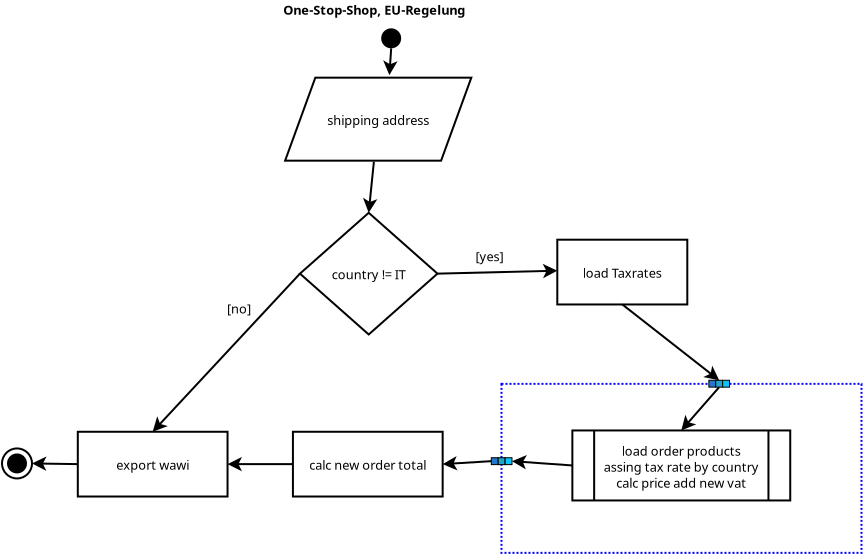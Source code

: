 <?xml version="1.0" encoding="UTF-8"?>
<dia:diagram xmlns:dia="http://www.lysator.liu.se/~alla/dia/">
  <dia:layer name="Hintergrund" visible="true" active="true">
    <dia:object type="Standard - Text" version="1" id="O0">
      <dia:attribute name="obj_pos">
        <dia:point val="28.8,8.65"/>
      </dia:attribute>
      <dia:attribute name="obj_bb">
        <dia:rectangle val="28.8,8.055;39.335,8.8"/>
      </dia:attribute>
      <dia:attribute name="text">
        <dia:composite type="text">
          <dia:attribute name="string">
            <dia:string>#One-Stop-Shop, EU-Regelung#</dia:string>
          </dia:attribute>
          <dia:attribute name="font">
            <dia:font family="sans" style="80" name="Helvetica-Bold"/>
          </dia:attribute>
          <dia:attribute name="height">
            <dia:real val="0.8"/>
          </dia:attribute>
          <dia:attribute name="pos">
            <dia:point val="28.8,8.65"/>
          </dia:attribute>
          <dia:attribute name="color">
            <dia:color val="#000000"/>
          </dia:attribute>
          <dia:attribute name="alignment">
            <dia:enum val="0"/>
          </dia:attribute>
        </dia:composite>
      </dia:attribute>
      <dia:attribute name="valign">
        <dia:enum val="3"/>
      </dia:attribute>
    </dia:object>
    <dia:object type="Standard - Text" version="1" id="O1">
      <dia:attribute name="obj_pos">
        <dia:point val="34.95,8.4"/>
      </dia:attribute>
      <dia:attribute name="obj_bb">
        <dia:rectangle val="34.95,7.805;34.95,8.55"/>
      </dia:attribute>
      <dia:attribute name="text">
        <dia:composite type="text">
          <dia:attribute name="string">
            <dia:string>##</dia:string>
          </dia:attribute>
          <dia:attribute name="font">
            <dia:font family="sans" style="0" name="Helvetica"/>
          </dia:attribute>
          <dia:attribute name="height">
            <dia:real val="0.8"/>
          </dia:attribute>
          <dia:attribute name="pos">
            <dia:point val="34.95,8.4"/>
          </dia:attribute>
          <dia:attribute name="color">
            <dia:color val="#000000"/>
          </dia:attribute>
          <dia:attribute name="alignment">
            <dia:enum val="0"/>
          </dia:attribute>
        </dia:composite>
      </dia:attribute>
      <dia:attribute name="valign">
        <dia:enum val="3"/>
      </dia:attribute>
    </dia:object>
    <dia:object type="Flowchart - Parallelogram" version="0" id="O2">
      <dia:attribute name="obj_pos">
        <dia:point val="28.89,11.8"/>
      </dia:attribute>
      <dia:attribute name="obj_bb">
        <dia:rectangle val="28.84,11.75;38.25,16"/>
      </dia:attribute>
      <dia:attribute name="elem_corner">
        <dia:point val="28.89,11.8"/>
      </dia:attribute>
      <dia:attribute name="elem_width">
        <dia:real val="9.31"/>
      </dia:attribute>
      <dia:attribute name="elem_height">
        <dia:real val="4.15"/>
      </dia:attribute>
      <dia:attribute name="show_background">
        <dia:boolean val="true"/>
      </dia:attribute>
      <dia:attribute name="shear_angle">
        <dia:real val="70"/>
      </dia:attribute>
      <dia:attribute name="padding">
        <dia:real val="0.5"/>
      </dia:attribute>
      <dia:attribute name="text">
        <dia:composite type="text">
          <dia:attribute name="string">
            <dia:string>#shipping address#</dia:string>
          </dia:attribute>
          <dia:attribute name="font">
            <dia:font family="sans" style="0" name="Helvetica"/>
          </dia:attribute>
          <dia:attribute name="height">
            <dia:real val="0.8"/>
          </dia:attribute>
          <dia:attribute name="pos">
            <dia:point val="33.545,14.07"/>
          </dia:attribute>
          <dia:attribute name="color">
            <dia:color val="#000000"/>
          </dia:attribute>
          <dia:attribute name="alignment">
            <dia:enum val="1"/>
          </dia:attribute>
        </dia:composite>
      </dia:attribute>
    </dia:object>
    <dia:object type="Flowchart - Diamond" version="0" id="O3">
      <dia:attribute name="obj_pos">
        <dia:point val="29.632,18.555"/>
      </dia:attribute>
      <dia:attribute name="obj_bb">
        <dia:rectangle val="29.582,18.505;36.558,24.689"/>
      </dia:attribute>
      <dia:attribute name="elem_corner">
        <dia:point val="29.632,18.555"/>
      </dia:attribute>
      <dia:attribute name="elem_width">
        <dia:real val="6.876"/>
      </dia:attribute>
      <dia:attribute name="elem_height">
        <dia:real val="6.084"/>
      </dia:attribute>
      <dia:attribute name="show_background">
        <dia:boolean val="true"/>
      </dia:attribute>
      <dia:attribute name="padding">
        <dia:real val="0.354"/>
      </dia:attribute>
      <dia:attribute name="text">
        <dia:composite type="text">
          <dia:attribute name="string">
            <dia:string>#country != IT#</dia:string>
          </dia:attribute>
          <dia:attribute name="font">
            <dia:font family="sans" style="0" name="Helvetica"/>
          </dia:attribute>
          <dia:attribute name="height">
            <dia:real val="0.8"/>
          </dia:attribute>
          <dia:attribute name="pos">
            <dia:point val="33.07,21.792"/>
          </dia:attribute>
          <dia:attribute name="color">
            <dia:color val="#000000"/>
          </dia:attribute>
          <dia:attribute name="alignment">
            <dia:enum val="1"/>
          </dia:attribute>
        </dia:composite>
      </dia:attribute>
    </dia:object>
    <dia:object type="Standard - Line" version="0" id="O4">
      <dia:attribute name="obj_pos">
        <dia:point val="36.508,21.597"/>
      </dia:attribute>
      <dia:attribute name="obj_bb">
        <dia:rectangle val="36.456,21.103;42.612,21.827"/>
      </dia:attribute>
      <dia:attribute name="conn_endpoints">
        <dia:point val="36.508,21.597"/>
        <dia:point val="42.5,21.45"/>
      </dia:attribute>
      <dia:attribute name="numcp">
        <dia:int val="1"/>
      </dia:attribute>
      <dia:attribute name="end_arrow">
        <dia:enum val="22"/>
      </dia:attribute>
      <dia:attribute name="end_arrow_length">
        <dia:real val="0.5"/>
      </dia:attribute>
      <dia:attribute name="end_arrow_width">
        <dia:real val="0.5"/>
      </dia:attribute>
      <dia:connections>
        <dia:connection handle="0" to="O3" connection="4"/>
      </dia:connections>
    </dia:object>
    <dia:object type="Flowchart - Box" version="0" id="O5">
      <dia:attribute name="obj_pos">
        <dia:point val="42.5,19.9"/>
      </dia:attribute>
      <dia:attribute name="obj_bb">
        <dia:rectangle val="42.45,19.85;49.05,23.188"/>
      </dia:attribute>
      <dia:attribute name="elem_corner">
        <dia:point val="42.5,19.9"/>
      </dia:attribute>
      <dia:attribute name="elem_width">
        <dia:real val="6.5"/>
      </dia:attribute>
      <dia:attribute name="elem_height">
        <dia:real val="3.238"/>
      </dia:attribute>
      <dia:attribute name="show_background">
        <dia:boolean val="true"/>
      </dia:attribute>
      <dia:attribute name="padding">
        <dia:real val="0.5"/>
      </dia:attribute>
      <dia:attribute name="text">
        <dia:composite type="text">
          <dia:attribute name="string">
            <dia:string>#load Taxrates#</dia:string>
          </dia:attribute>
          <dia:attribute name="font">
            <dia:font family="sans" style="0" name="Helvetica"/>
          </dia:attribute>
          <dia:attribute name="height">
            <dia:real val="0.8"/>
          </dia:attribute>
          <dia:attribute name="pos">
            <dia:point val="45.75,21.714"/>
          </dia:attribute>
          <dia:attribute name="color">
            <dia:color val="#000000"/>
          </dia:attribute>
          <dia:attribute name="alignment">
            <dia:enum val="1"/>
          </dia:attribute>
        </dia:composite>
      </dia:attribute>
    </dia:object>
    <dia:group>
      <dia:object type="Flowchart - Box" version="0" id="O6">
        <dia:attribute name="obj_pos">
          <dia:point val="39.709,27.108"/>
        </dia:attribute>
        <dia:attribute name="obj_bb">
          <dia:rectangle val="39.658,27.058;57.758,35.608"/>
        </dia:attribute>
        <dia:attribute name="elem_corner">
          <dia:point val="39.709,27.108"/>
        </dia:attribute>
        <dia:attribute name="elem_width">
          <dia:real val="18"/>
        </dia:attribute>
        <dia:attribute name="elem_height">
          <dia:real val="8.45"/>
        </dia:attribute>
        <dia:attribute name="border_width">
          <dia:real val="0.1"/>
        </dia:attribute>
        <dia:attribute name="border_color">
          <dia:color val="#0000ff"/>
        </dia:attribute>
        <dia:attribute name="show_background">
          <dia:boolean val="true"/>
        </dia:attribute>
        <dia:attribute name="line_style">
          <dia:enum val="4"/>
        </dia:attribute>
        <dia:attribute name="padding">
          <dia:real val="0.5"/>
        </dia:attribute>
        <dia:attribute name="text">
          <dia:composite type="text">
            <dia:attribute name="string">
              <dia:string>##</dia:string>
            </dia:attribute>
            <dia:attribute name="font">
              <dia:font family="sans" style="0" name="Helvetica"/>
            </dia:attribute>
            <dia:attribute name="height">
              <dia:real val="0.8"/>
            </dia:attribute>
            <dia:attribute name="pos">
              <dia:point val="48.709,31.528"/>
            </dia:attribute>
            <dia:attribute name="color">
              <dia:color val="#000000"/>
            </dia:attribute>
            <dia:attribute name="alignment">
              <dia:enum val="1"/>
            </dia:attribute>
          </dia:composite>
        </dia:attribute>
      </dia:object>
      <dia:group>
        <dia:object type="Standard - Box" version="0" id="O7">
          <dia:attribute name="obj_pos">
            <dia:point val="50.078,26.927"/>
          </dia:attribute>
          <dia:attribute name="obj_bb">
            <dia:rectangle val="50.053,26.902;50.447,27.296"/>
          </dia:attribute>
          <dia:attribute name="elem_corner">
            <dia:point val="50.078,26.927"/>
          </dia:attribute>
          <dia:attribute name="elem_width">
            <dia:real val="0.344"/>
          </dia:attribute>
          <dia:attribute name="elem_height">
            <dia:real val="0.344"/>
          </dia:attribute>
          <dia:attribute name="border_width">
            <dia:real val="0.05"/>
          </dia:attribute>
          <dia:attribute name="inner_color">
            <dia:color val="#2278cd"/>
          </dia:attribute>
          <dia:attribute name="show_background">
            <dia:boolean val="true"/>
          </dia:attribute>
        </dia:object>
        <dia:object type="Standard - Box" version="0" id="O8">
          <dia:attribute name="obj_pos">
            <dia:point val="50.422,26.929"/>
          </dia:attribute>
          <dia:attribute name="obj_bb">
            <dia:rectangle val="50.397,26.904;50.791,27.298"/>
          </dia:attribute>
          <dia:attribute name="elem_corner">
            <dia:point val="50.422,26.929"/>
          </dia:attribute>
          <dia:attribute name="elem_width">
            <dia:real val="0.344"/>
          </dia:attribute>
          <dia:attribute name="elem_height">
            <dia:real val="0.344"/>
          </dia:attribute>
          <dia:attribute name="border_width">
            <dia:real val="0.05"/>
          </dia:attribute>
          <dia:attribute name="inner_color">
            <dia:color val="#22a5cd"/>
          </dia:attribute>
          <dia:attribute name="show_background">
            <dia:boolean val="true"/>
          </dia:attribute>
        </dia:object>
        <dia:object type="Standard - Box" version="0" id="O9">
          <dia:attribute name="obj_pos">
            <dia:point val="50.768,26.929"/>
          </dia:attribute>
          <dia:attribute name="obj_bb">
            <dia:rectangle val="50.743,26.904;51.137,27.298"/>
          </dia:attribute>
          <dia:attribute name="elem_corner">
            <dia:point val="50.768,26.929"/>
          </dia:attribute>
          <dia:attribute name="elem_width">
            <dia:real val="0.344"/>
          </dia:attribute>
          <dia:attribute name="elem_height">
            <dia:real val="0.344"/>
          </dia:attribute>
          <dia:attribute name="border_width">
            <dia:real val="0.05"/>
          </dia:attribute>
          <dia:attribute name="inner_color">
            <dia:color val="#11c3f9"/>
          </dia:attribute>
          <dia:attribute name="show_background">
            <dia:boolean val="true"/>
          </dia:attribute>
        </dia:object>
      </dia:group>
      <dia:group>
        <dia:object type="Standard - Box" version="0" id="O10">
          <dia:attribute name="obj_pos">
            <dia:point val="39.2,30.801"/>
          </dia:attribute>
          <dia:attribute name="obj_bb">
            <dia:rectangle val="39.175,30.776;39.569,31.17"/>
          </dia:attribute>
          <dia:attribute name="elem_corner">
            <dia:point val="39.2,30.801"/>
          </dia:attribute>
          <dia:attribute name="elem_width">
            <dia:real val="0.344"/>
          </dia:attribute>
          <dia:attribute name="elem_height">
            <dia:real val="0.344"/>
          </dia:attribute>
          <dia:attribute name="border_width">
            <dia:real val="0.05"/>
          </dia:attribute>
          <dia:attribute name="inner_color">
            <dia:color val="#2278cd"/>
          </dia:attribute>
          <dia:attribute name="show_background">
            <dia:boolean val="true"/>
          </dia:attribute>
        </dia:object>
        <dia:object type="Standard - Box" version="0" id="O11">
          <dia:attribute name="obj_pos">
            <dia:point val="39.543,30.802"/>
          </dia:attribute>
          <dia:attribute name="obj_bb">
            <dia:rectangle val="39.518,30.777;39.912,31.171"/>
          </dia:attribute>
          <dia:attribute name="elem_corner">
            <dia:point val="39.543,30.802"/>
          </dia:attribute>
          <dia:attribute name="elem_width">
            <dia:real val="0.344"/>
          </dia:attribute>
          <dia:attribute name="elem_height">
            <dia:real val="0.344"/>
          </dia:attribute>
          <dia:attribute name="border_width">
            <dia:real val="0.05"/>
          </dia:attribute>
          <dia:attribute name="inner_color">
            <dia:color val="#22a5cd"/>
          </dia:attribute>
          <dia:attribute name="show_background">
            <dia:boolean val="true"/>
          </dia:attribute>
        </dia:object>
        <dia:object type="Standard - Box" version="0" id="O12">
          <dia:attribute name="obj_pos">
            <dia:point val="39.89,30.802"/>
          </dia:attribute>
          <dia:attribute name="obj_bb">
            <dia:rectangle val="39.865,30.777;40.259,31.171"/>
          </dia:attribute>
          <dia:attribute name="elem_corner">
            <dia:point val="39.89,30.802"/>
          </dia:attribute>
          <dia:attribute name="elem_width">
            <dia:real val="0.344"/>
          </dia:attribute>
          <dia:attribute name="elem_height">
            <dia:real val="0.344"/>
          </dia:attribute>
          <dia:attribute name="border_width">
            <dia:real val="0.05"/>
          </dia:attribute>
          <dia:attribute name="inner_color">
            <dia:color val="#11c3f9"/>
          </dia:attribute>
          <dia:attribute name="show_background">
            <dia:boolean val="true"/>
          </dia:attribute>
        </dia:object>
      </dia:group>
    </dia:group>
    <dia:object type="Flowchart - Predefined Process" version="1" id="O13">
      <dia:attribute name="obj_pos">
        <dia:point val="43.253,29.438"/>
      </dia:attribute>
      <dia:attribute name="obj_bb">
        <dia:rectangle val="43.203,29.387;54.197,32.987"/>
      </dia:attribute>
      <dia:attribute name="meta">
        <dia:composite type="dict"/>
      </dia:attribute>
      <dia:attribute name="elem_corner">
        <dia:point val="43.253,29.438"/>
      </dia:attribute>
      <dia:attribute name="elem_width">
        <dia:real val="10.894"/>
      </dia:attribute>
      <dia:attribute name="elem_height">
        <dia:real val="3.5"/>
      </dia:attribute>
      <dia:attribute name="line_width">
        <dia:real val="0.1"/>
      </dia:attribute>
      <dia:attribute name="line_colour">
        <dia:color val="#000000"/>
      </dia:attribute>
      <dia:attribute name="fill_colour">
        <dia:color val="#ffffff"/>
      </dia:attribute>
      <dia:attribute name="show_background">
        <dia:boolean val="true"/>
      </dia:attribute>
      <dia:attribute name="line_style">
        <dia:enum val="0"/>
        <dia:real val="1"/>
      </dia:attribute>
      <dia:attribute name="padding">
        <dia:real val="0.1"/>
      </dia:attribute>
      <dia:attribute name="text">
        <dia:composite type="text">
          <dia:attribute name="string">
            <dia:string>#load order products
assing tax rate by country
calc price add new vat#</dia:string>
          </dia:attribute>
          <dia:attribute name="font">
            <dia:font family="sans" style="0" name="Helvetica"/>
          </dia:attribute>
          <dia:attribute name="height">
            <dia:real val="0.8"/>
          </dia:attribute>
          <dia:attribute name="pos">
            <dia:point val="48.7,30.587"/>
          </dia:attribute>
          <dia:attribute name="color">
            <dia:color val="#000000"/>
          </dia:attribute>
          <dia:attribute name="alignment">
            <dia:enum val="1"/>
          </dia:attribute>
        </dia:composite>
      </dia:attribute>
      <dia:attribute name="flip_horizontal">
        <dia:boolean val="false"/>
      </dia:attribute>
      <dia:attribute name="flip_vertical">
        <dia:boolean val="false"/>
      </dia:attribute>
      <dia:attribute name="subscale">
        <dia:real val="1"/>
      </dia:attribute>
    </dia:object>
    <dia:object type="Standard - Line" version="0" id="O14">
      <dia:attribute name="obj_pos">
        <dia:point val="39.2,30.973"/>
      </dia:attribute>
      <dia:attribute name="obj_bb">
        <dia:rectangle val="36.657,30.723;39.253,31.445"/>
      </dia:attribute>
      <dia:attribute name="conn_endpoints">
        <dia:point val="39.2,30.973"/>
        <dia:point val="36.769,31.121"/>
      </dia:attribute>
      <dia:attribute name="numcp">
        <dia:int val="1"/>
      </dia:attribute>
      <dia:attribute name="end_arrow">
        <dia:enum val="22"/>
      </dia:attribute>
      <dia:attribute name="end_arrow_length">
        <dia:real val="0.5"/>
      </dia:attribute>
      <dia:attribute name="end_arrow_width">
        <dia:real val="0.5"/>
      </dia:attribute>
      <dia:connections>
        <dia:connection handle="0" to="O10" connection="3"/>
        <dia:connection handle="1" to="O15" connection="8"/>
      </dia:connections>
    </dia:object>
    <dia:object type="Flowchart - Box" version="0" id="O15">
      <dia:attribute name="obj_pos">
        <dia:point val="29.281,29.503"/>
      </dia:attribute>
      <dia:attribute name="obj_bb">
        <dia:rectangle val="29.231,29.453;36.819,32.79"/>
      </dia:attribute>
      <dia:attribute name="elem_corner">
        <dia:point val="29.281,29.503"/>
      </dia:attribute>
      <dia:attribute name="elem_width">
        <dia:real val="7.487"/>
      </dia:attribute>
      <dia:attribute name="elem_height">
        <dia:real val="3.238"/>
      </dia:attribute>
      <dia:attribute name="show_background">
        <dia:boolean val="true"/>
      </dia:attribute>
      <dia:attribute name="padding">
        <dia:real val="0.5"/>
      </dia:attribute>
      <dia:attribute name="text">
        <dia:composite type="text">
          <dia:attribute name="string">
            <dia:string>#calc new order total#</dia:string>
          </dia:attribute>
          <dia:attribute name="font">
            <dia:font family="sans" style="0" name="Helvetica"/>
          </dia:attribute>
          <dia:attribute name="height">
            <dia:real val="0.8"/>
          </dia:attribute>
          <dia:attribute name="pos">
            <dia:point val="33.025,31.316"/>
          </dia:attribute>
          <dia:attribute name="color">
            <dia:color val="#000000"/>
          </dia:attribute>
          <dia:attribute name="alignment">
            <dia:enum val="1"/>
          </dia:attribute>
        </dia:composite>
      </dia:attribute>
    </dia:object>
    <dia:object type="Flowchart - Box" version="0" id="O16">
      <dia:attribute name="obj_pos">
        <dia:point val="18.525,29.503"/>
      </dia:attribute>
      <dia:attribute name="obj_bb">
        <dia:rectangle val="18.475,29.453;26.062,32.79"/>
      </dia:attribute>
      <dia:attribute name="elem_corner">
        <dia:point val="18.525,29.503"/>
      </dia:attribute>
      <dia:attribute name="elem_width">
        <dia:real val="7.487"/>
      </dia:attribute>
      <dia:attribute name="elem_height">
        <dia:real val="3.238"/>
      </dia:attribute>
      <dia:attribute name="show_background">
        <dia:boolean val="true"/>
      </dia:attribute>
      <dia:attribute name="padding">
        <dia:real val="0.5"/>
      </dia:attribute>
      <dia:attribute name="text">
        <dia:composite type="text">
          <dia:attribute name="string">
            <dia:string>#export wawi#</dia:string>
          </dia:attribute>
          <dia:attribute name="font">
            <dia:font family="sans" style="0" name="Helvetica"/>
          </dia:attribute>
          <dia:attribute name="height">
            <dia:real val="0.8"/>
          </dia:attribute>
          <dia:attribute name="pos">
            <dia:point val="22.269,31.316"/>
          </dia:attribute>
          <dia:attribute name="color">
            <dia:color val="#000000"/>
          </dia:attribute>
          <dia:attribute name="alignment">
            <dia:enum val="1"/>
          </dia:attribute>
        </dia:composite>
      </dia:attribute>
    </dia:object>
    <dia:object type="Standard - Line" version="0" id="O17">
      <dia:attribute name="obj_pos">
        <dia:point val="29.281,31.121"/>
      </dia:attribute>
      <dia:attribute name="obj_bb">
        <dia:rectangle val="25.901,30.759;29.331,31.483"/>
      </dia:attribute>
      <dia:attribute name="conn_endpoints">
        <dia:point val="29.281,31.121"/>
        <dia:point val="26.012,31.121"/>
      </dia:attribute>
      <dia:attribute name="numcp">
        <dia:int val="1"/>
      </dia:attribute>
      <dia:attribute name="end_arrow">
        <dia:enum val="22"/>
      </dia:attribute>
      <dia:attribute name="end_arrow_length">
        <dia:real val="0.5"/>
      </dia:attribute>
      <dia:attribute name="end_arrow_width">
        <dia:real val="0.5"/>
      </dia:attribute>
      <dia:connections>
        <dia:connection handle="0" to="O15" connection="7"/>
        <dia:connection handle="1" to="O16" connection="8"/>
      </dia:connections>
    </dia:object>
    <dia:object type="Standard - Line" version="0" id="O18">
      <dia:attribute name="obj_pos">
        <dia:point val="29.632,21.597"/>
      </dia:attribute>
      <dia:attribute name="obj_bb">
        <dia:rectangle val="22.192,21.527;29.702,29.584"/>
      </dia:attribute>
      <dia:attribute name="conn_endpoints">
        <dia:point val="29.632,21.597"/>
        <dia:point val="22.269,29.503"/>
      </dia:attribute>
      <dia:attribute name="numcp">
        <dia:int val="1"/>
      </dia:attribute>
      <dia:attribute name="end_arrow">
        <dia:enum val="22"/>
      </dia:attribute>
      <dia:attribute name="end_arrow_length">
        <dia:real val="0.5"/>
      </dia:attribute>
      <dia:attribute name="end_arrow_width">
        <dia:real val="0.5"/>
      </dia:attribute>
      <dia:connections>
        <dia:connection handle="0" to="O3" connection="12"/>
        <dia:connection handle="1" to="O16" connection="2"/>
      </dia:connections>
    </dia:object>
    <dia:object type="Standard - Line" version="0" id="O19">
      <dia:attribute name="obj_pos">
        <dia:point val="45.75,23.137"/>
      </dia:attribute>
      <dia:attribute name="obj_bb">
        <dia:rectangle val="45.68,23.067;50.682,26.999"/>
      </dia:attribute>
      <dia:attribute name="conn_endpoints">
        <dia:point val="45.75,23.137"/>
        <dia:point val="50.593,26.929"/>
      </dia:attribute>
      <dia:attribute name="numcp">
        <dia:int val="1"/>
      </dia:attribute>
      <dia:attribute name="end_arrow">
        <dia:enum val="22"/>
      </dia:attribute>
      <dia:attribute name="end_arrow_length">
        <dia:real val="0.5"/>
      </dia:attribute>
      <dia:attribute name="end_arrow_width">
        <dia:real val="0.5"/>
      </dia:attribute>
      <dia:connections>
        <dia:connection handle="0" to="O5" connection="13"/>
        <dia:connection handle="1" to="O8" connection="1"/>
      </dia:connections>
    </dia:object>
    <dia:object type="Standard - Line" version="0" id="O20">
      <dia:attribute name="obj_pos">
        <dia:point val="50.593,27.273"/>
      </dia:attribute>
      <dia:attribute name="obj_bb">
        <dia:rectangle val="48.626,27.202;50.664,29.522"/>
      </dia:attribute>
      <dia:attribute name="conn_endpoints">
        <dia:point val="50.593,27.273"/>
        <dia:point val="48.7,29.438"/>
      </dia:attribute>
      <dia:attribute name="numcp">
        <dia:int val="1"/>
      </dia:attribute>
      <dia:attribute name="end_arrow">
        <dia:enum val="22"/>
      </dia:attribute>
      <dia:attribute name="end_arrow_length">
        <dia:real val="0.5"/>
      </dia:attribute>
      <dia:attribute name="end_arrow_width">
        <dia:real val="0.5"/>
      </dia:attribute>
      <dia:connections>
        <dia:connection handle="0" to="O8" connection="6"/>
        <dia:connection handle="1" to="O13" connection="2"/>
      </dia:connections>
    </dia:object>
    <dia:object type="Standard - Line" version="0" id="O21">
      <dia:attribute name="obj_pos">
        <dia:point val="43.253,31.188"/>
      </dia:attribute>
      <dia:attribute name="obj_bb">
        <dia:rectangle val="40.122,30.657;43.306,31.378"/>
      </dia:attribute>
      <dia:attribute name="conn_endpoints">
        <dia:point val="43.253,31.188"/>
        <dia:point val="40.234,30.974"/>
      </dia:attribute>
      <dia:attribute name="numcp">
        <dia:int val="1"/>
      </dia:attribute>
      <dia:attribute name="end_arrow">
        <dia:enum val="22"/>
      </dia:attribute>
      <dia:attribute name="end_arrow_length">
        <dia:real val="0.5"/>
      </dia:attribute>
      <dia:attribute name="end_arrow_width">
        <dia:real val="0.5"/>
      </dia:attribute>
      <dia:connections>
        <dia:connection handle="0" to="O13" connection="6"/>
        <dia:connection handle="1" to="O12" connection="4"/>
      </dia:connections>
    </dia:object>
    <dia:object type="UML - State Term" version="0" id="O22">
      <dia:attribute name="obj_pos">
        <dia:point val="14.735,30.337"/>
      </dia:attribute>
      <dia:attribute name="obj_bb">
        <dia:rectangle val="14.684,30.287;16.285,31.887"/>
      </dia:attribute>
      <dia:attribute name="meta">
        <dia:composite type="dict"/>
      </dia:attribute>
      <dia:attribute name="elem_corner">
        <dia:point val="14.735,30.337"/>
      </dia:attribute>
      <dia:attribute name="elem_width">
        <dia:real val="1.5"/>
      </dia:attribute>
      <dia:attribute name="elem_height">
        <dia:real val="1.5"/>
      </dia:attribute>
      <dia:attribute name="line_colour">
        <dia:color val="#000000"/>
      </dia:attribute>
      <dia:attribute name="fill_colour">
        <dia:color val="#ffffff"/>
      </dia:attribute>
      <dia:attribute name="is_final">
        <dia:boolean val="true"/>
      </dia:attribute>
    </dia:object>
    <dia:object type="Standard - Line" version="0" id="O23">
      <dia:attribute name="obj_pos">
        <dia:point val="18.525,31.121"/>
      </dia:attribute>
      <dia:attribute name="obj_bb">
        <dia:rectangle val="16.123,30.734;18.576,31.458"/>
      </dia:attribute>
      <dia:attribute name="conn_endpoints">
        <dia:point val="18.525,31.121"/>
        <dia:point val="16.235,31.087"/>
      </dia:attribute>
      <dia:attribute name="numcp">
        <dia:int val="1"/>
      </dia:attribute>
      <dia:attribute name="end_arrow">
        <dia:enum val="22"/>
      </dia:attribute>
      <dia:attribute name="end_arrow_length">
        <dia:real val="0.5"/>
      </dia:attribute>
      <dia:attribute name="end_arrow_width">
        <dia:real val="0.5"/>
      </dia:attribute>
      <dia:connections>
        <dia:connection handle="0" to="O16" connection="7"/>
        <dia:connection handle="1" to="O22" connection="4"/>
      </dia:connections>
    </dia:object>
    <dia:object type="UML - State Term" version="0" id="O24">
      <dia:attribute name="obj_pos">
        <dia:point val="33.694,9.331"/>
      </dia:attribute>
      <dia:attribute name="obj_bb">
        <dia:rectangle val="33.644,9.281;34.744,10.381"/>
      </dia:attribute>
      <dia:attribute name="meta">
        <dia:composite type="dict"/>
      </dia:attribute>
      <dia:attribute name="elem_corner">
        <dia:point val="33.694,9.331"/>
      </dia:attribute>
      <dia:attribute name="elem_width">
        <dia:real val="1"/>
      </dia:attribute>
      <dia:attribute name="elem_height">
        <dia:real val="1"/>
      </dia:attribute>
      <dia:attribute name="line_colour">
        <dia:color val="#000000"/>
      </dia:attribute>
      <dia:attribute name="fill_colour">
        <dia:color val="#ffffff"/>
      </dia:attribute>
      <dia:attribute name="is_final">
        <dia:boolean val="false"/>
      </dia:attribute>
    </dia:object>
    <dia:object type="Standard - Line" version="0" id="O25">
      <dia:attribute name="obj_pos">
        <dia:point val="33.33,15.998"/>
      </dia:attribute>
      <dia:attribute name="obj_bb">
        <dia:rectangle val="32.772,15.943;33.492,18.666"/>
      </dia:attribute>
      <dia:attribute name="conn_endpoints">
        <dia:point val="33.33,15.998"/>
        <dia:point val="33.07,18.555"/>
      </dia:attribute>
      <dia:attribute name="numcp">
        <dia:int val="1"/>
      </dia:attribute>
      <dia:attribute name="end_arrow">
        <dia:enum val="22"/>
      </dia:attribute>
      <dia:attribute name="end_arrow_length">
        <dia:real val="0.5"/>
      </dia:attribute>
      <dia:attribute name="end_arrow_width">
        <dia:real val="0.5"/>
      </dia:attribute>
      <dia:connections>
        <dia:connection handle="0" to="O2" connection="16"/>
        <dia:connection handle="1" to="O3" connection="0"/>
      </dia:connections>
    </dia:object>
    <dia:object type="Standard - Text" version="1" id="O26">
      <dia:attribute name="obj_pos">
        <dia:point val="38.414,20.981"/>
      </dia:attribute>
      <dia:attribute name="obj_bb">
        <dia:rectangle val="38.414,20.386;40.022,21.131"/>
      </dia:attribute>
      <dia:attribute name="text">
        <dia:composite type="text">
          <dia:attribute name="string">
            <dia:string>#[yes]#</dia:string>
          </dia:attribute>
          <dia:attribute name="font">
            <dia:font family="sans" style="0" name="Helvetica"/>
          </dia:attribute>
          <dia:attribute name="height">
            <dia:real val="0.8"/>
          </dia:attribute>
          <dia:attribute name="pos">
            <dia:point val="38.414,20.981"/>
          </dia:attribute>
          <dia:attribute name="color">
            <dia:color val="#000000"/>
          </dia:attribute>
          <dia:attribute name="alignment">
            <dia:enum val="0"/>
          </dia:attribute>
        </dia:composite>
      </dia:attribute>
      <dia:attribute name="valign">
        <dia:enum val="3"/>
      </dia:attribute>
    </dia:object>
    <dia:object type="Standard - Text" version="1" id="O27">
      <dia:attribute name="obj_pos">
        <dia:point val="25.989,23.594"/>
      </dia:attribute>
      <dia:attribute name="obj_bb">
        <dia:rectangle val="25.989,22.999;27.286,23.744"/>
      </dia:attribute>
      <dia:attribute name="text">
        <dia:composite type="text">
          <dia:attribute name="string">
            <dia:string>#[no]#</dia:string>
          </dia:attribute>
          <dia:attribute name="font">
            <dia:font family="sans" style="0" name="Helvetica"/>
          </dia:attribute>
          <dia:attribute name="height">
            <dia:real val="0.8"/>
          </dia:attribute>
          <dia:attribute name="pos">
            <dia:point val="25.989,23.594"/>
          </dia:attribute>
          <dia:attribute name="color">
            <dia:color val="#000000"/>
          </dia:attribute>
          <dia:attribute name="alignment">
            <dia:enum val="0"/>
          </dia:attribute>
        </dia:composite>
      </dia:attribute>
      <dia:attribute name="valign">
        <dia:enum val="3"/>
      </dia:attribute>
    </dia:object>
    <dia:object type="Standard - Line" version="0" id="O28">
      <dia:attribute name="obj_pos">
        <dia:point val="34.194,10.331"/>
      </dia:attribute>
      <dia:attribute name="obj_bb">
        <dia:rectangle val="33.784,10.277;34.506,11.785"/>
      </dia:attribute>
      <dia:attribute name="conn_endpoints">
        <dia:point val="34.194,10.331"/>
        <dia:point val="34.104,11.673"/>
      </dia:attribute>
      <dia:attribute name="numcp">
        <dia:int val="1"/>
      </dia:attribute>
      <dia:attribute name="end_arrow">
        <dia:enum val="22"/>
      </dia:attribute>
      <dia:attribute name="end_arrow_length">
        <dia:real val="0.5"/>
      </dia:attribute>
      <dia:attribute name="end_arrow_width">
        <dia:real val="0.5"/>
      </dia:attribute>
      <dia:connections>
        <dia:connection handle="0" to="O24" connection="6"/>
      </dia:connections>
    </dia:object>
  </dia:layer>
</dia:diagram>
